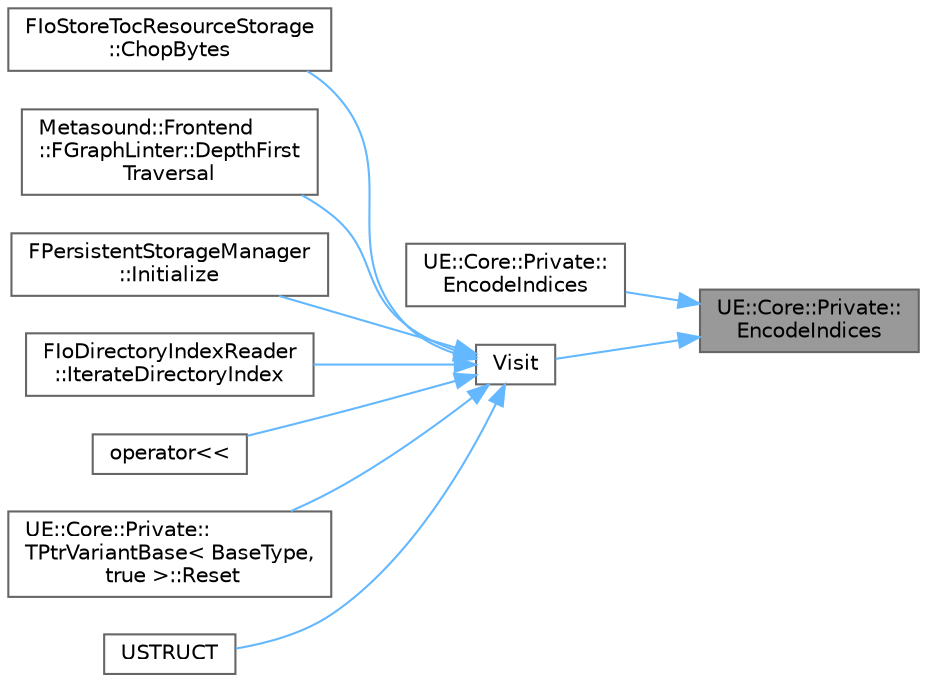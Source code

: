 digraph "UE::Core::Private::EncodeIndices"
{
 // INTERACTIVE_SVG=YES
 // LATEX_PDF_SIZE
  bgcolor="transparent";
  edge [fontname=Helvetica,fontsize=10,labelfontname=Helvetica,labelfontsize=10];
  node [fontname=Helvetica,fontsize=10,shape=box,height=0.2,width=0.4];
  rankdir="RL";
  Node1 [id="Node000001",label="UE::Core::Private::\lEncodeIndices",height=0.2,width=0.4,color="gray40", fillcolor="grey60", style="filled", fontcolor="black",tooltip="Encode the stored index of a bunch of variants into a single value used to lookup a Visit invocation ..."];
  Node1 -> Node2 [id="edge1_Node000001_Node000002",dir="back",color="steelblue1",style="solid",tooltip=" "];
  Node2 [id="Node000002",label="UE::Core::Private::\lEncodeIndices",height=0.2,width=0.4,color="grey40", fillcolor="white", style="filled",URL="$d1/de6/namespaceUE_1_1Core_1_1Private.html#a2b384220b9c59b190e7d5b9f738214fc",tooltip=" "];
  Node1 -> Node3 [id="edge2_Node000001_Node000003",dir="back",color="steelblue1",style="solid",tooltip=" "];
  Node3 [id="Node000003",label="Visit",height=0.2,width=0.4,color="grey40", fillcolor="white", style="filled",URL="$d2/d16/TVariant_8h.html#a243a989a9dd34d525f29d877fd9ae64f",tooltip="Apply a visitor function to the list of variants."];
  Node3 -> Node4 [id="edge3_Node000003_Node000004",dir="back",color="steelblue1",style="solid",tooltip=" "];
  Node4 [id="Node000004",label="FIoStoreTocResourceStorage\l::ChopBytes",height=0.2,width=0.4,color="grey40", fillcolor="white", style="filled",URL="$d1/d5c/structFIoStoreTocResourceStorage.html#aefddc613d10b79c75782fa6d8f298cfd",tooltip=" "];
  Node3 -> Node5 [id="edge4_Node000003_Node000005",dir="back",color="steelblue1",style="solid",tooltip=" "];
  Node5 [id="Node000005",label="Metasound::Frontend\l::FGraphLinter::DepthFirst\lTraversal",height=0.2,width=0.4,color="grey40", fillcolor="white", style="filled",URL="$dc/d94/classMetasound_1_1Frontend_1_1FGraphLinter.html#abf8305cc52013ea819bc45fedb2d49cd",tooltip="Visits nodes using depth first traversals."];
  Node3 -> Node6 [id="edge5_Node000003_Node000006",dir="back",color="steelblue1",style="solid",tooltip=" "];
  Node6 [id="Node000006",label="FPersistentStorageManager\l::Initialize",height=0.2,width=0.4,color="grey40", fillcolor="white", style="filled",URL="$d5/ddb/classFPersistentStorageManager.html#a94fd1db5a0347546ed8148e12427c7d4",tooltip=" "];
  Node3 -> Node7 [id="edge6_Node000003_Node000007",dir="back",color="steelblue1",style="solid",tooltip=" "];
  Node7 [id="Node000007",label="FIoDirectoryIndexReader\l::IterateDirectoryIndex",height=0.2,width=0.4,color="grey40", fillcolor="white", style="filled",URL="$d2/da1/classFIoDirectoryIndexReader.html#afe354217ef4015b541224bfda94fd746",tooltip=" "];
  Node3 -> Node8 [id="edge7_Node000003_Node000008",dir="back",color="steelblue1",style="solid",tooltip=" "];
  Node8 [id="Node000008",label="operator\<\<",height=0.2,width=0.4,color="grey40", fillcolor="white", style="filled",URL="$d2/d16/TVariant_8h.html#a0c09561de60fa8947569e3343a58e43d",tooltip="Serialization function for TVariants."];
  Node3 -> Node9 [id="edge8_Node000003_Node000009",dir="back",color="steelblue1",style="solid",tooltip=" "];
  Node9 [id="Node000009",label="UE::Core::Private::\lTPtrVariantBase\< BaseType,\l true \>::Reset",height=0.2,width=0.4,color="grey40", fillcolor="white", style="filled",URL="$df/dbd/structUE_1_1Core_1_1Private_1_1TPtrVariantBase.html#aebe0a33e0a571e197f8c84ffee8e4a05",tooltip=" "];
  Node3 -> Node10 [id="edge9_Node000003_Node000010",dir="back",color="steelblue1",style="solid",tooltip=" "];
  Node10 [id="Node000010",label="USTRUCT",height=0.2,width=0.4,color="grey40", fillcolor="white", style="filled",URL="$d6/dc6/StructUtils_2InstancedStruct_8h.html#adcb2836d5087af74eeea9038a8366299",tooltip="FInstancedStruct works similarly as instanced UObject* property but is USTRUCTs."];
}
